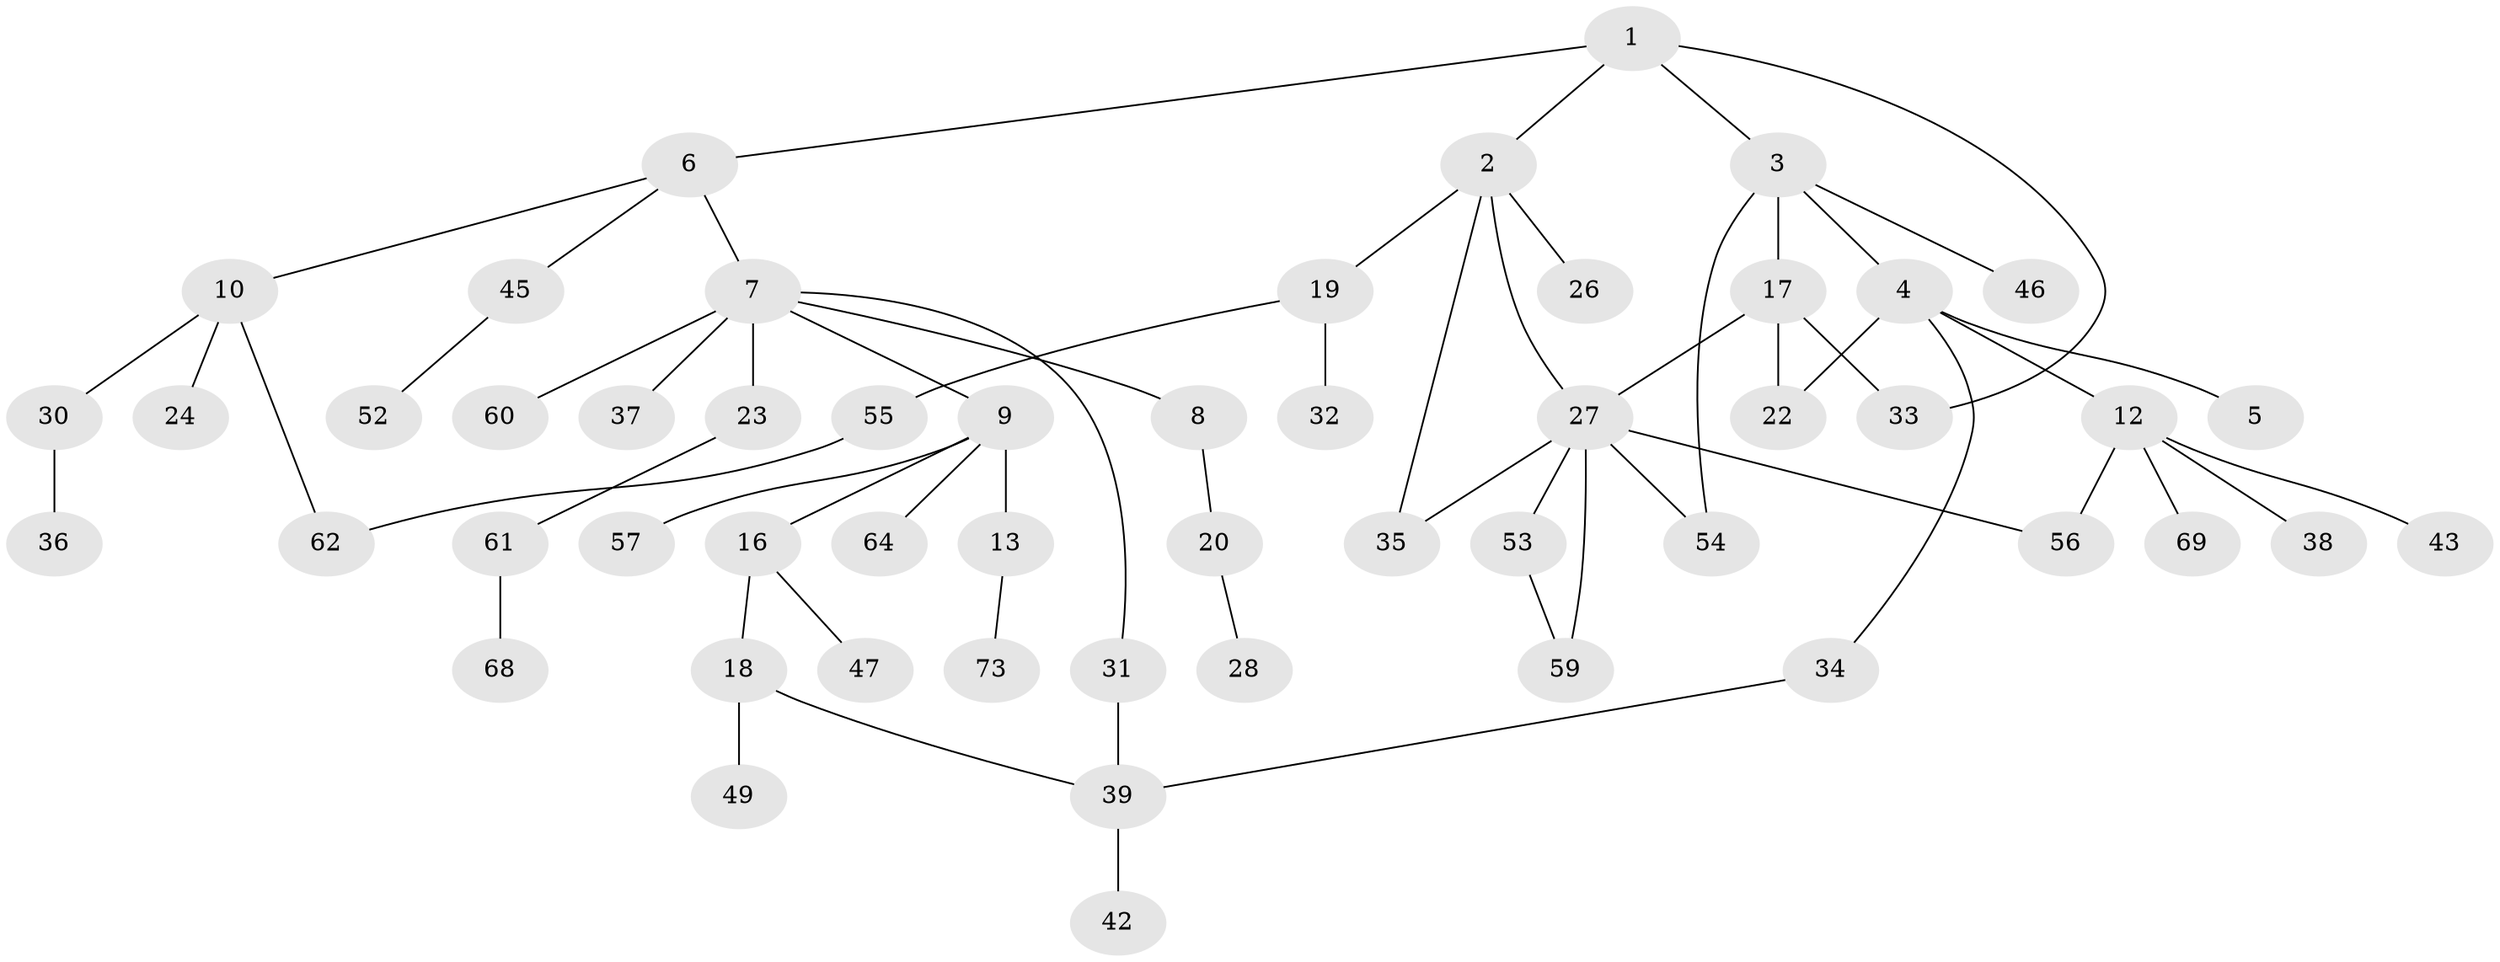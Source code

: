 // original degree distribution, {4: 0.1038961038961039, 5: 0.09090909090909091, 6: 0.012987012987012988, 1: 0.38961038961038963, 2: 0.3116883116883117, 3: 0.09090909090909091}
// Generated by graph-tools (version 1.1) at 2025/16/03/04/25 18:16:59]
// undirected, 53 vertices, 62 edges
graph export_dot {
graph [start="1"]
  node [color=gray90,style=filled];
  1;
  2;
  3;
  4 [super="+50+63"];
  5;
  6 [super="+29"];
  7 [super="+15"];
  8;
  9 [super="+11"];
  10;
  12;
  13 [super="+25+14+44"];
  16;
  17;
  18 [super="+21"];
  19;
  20;
  22;
  23;
  24;
  26;
  27 [super="+40+48+41"];
  28;
  30;
  31 [super="+65"];
  32 [super="+70"];
  33;
  34;
  35;
  36;
  37;
  38;
  39 [super="+58"];
  42;
  43;
  45 [super="+51"];
  46;
  47;
  49;
  52;
  53;
  54;
  55;
  56;
  57;
  59;
  60;
  61;
  62 [super="+72"];
  64;
  68;
  69;
  73;
  1 -- 2;
  1 -- 3;
  1 -- 6;
  1 -- 33;
  2 -- 19;
  2 -- 26;
  2 -- 27;
  2 -- 35;
  3 -- 4;
  3 -- 17;
  3 -- 46;
  3 -- 54;
  4 -- 5;
  4 -- 12;
  4 -- 34;
  4 -- 22;
  6 -- 7;
  6 -- 10;
  6 -- 45;
  7 -- 8;
  7 -- 9;
  7 -- 60;
  7 -- 23;
  7 -- 31;
  7 -- 37;
  8 -- 20;
  9 -- 13;
  9 -- 57;
  9 -- 64;
  9 -- 16;
  10 -- 24;
  10 -- 30;
  10 -- 62;
  12 -- 38;
  12 -- 43;
  12 -- 56;
  12 -- 69;
  13 -- 73;
  16 -- 18;
  16 -- 47;
  17 -- 22;
  17 -- 33;
  17 -- 27;
  18 -- 39;
  18 -- 49;
  19 -- 32;
  19 -- 55;
  20 -- 28;
  23 -- 61;
  27 -- 35;
  27 -- 59;
  27 -- 53;
  27 -- 56;
  27 -- 54;
  30 -- 36;
  31 -- 39;
  34 -- 39;
  39 -- 42;
  45 -- 52;
  53 -- 59;
  55 -- 62;
  61 -- 68;
}
